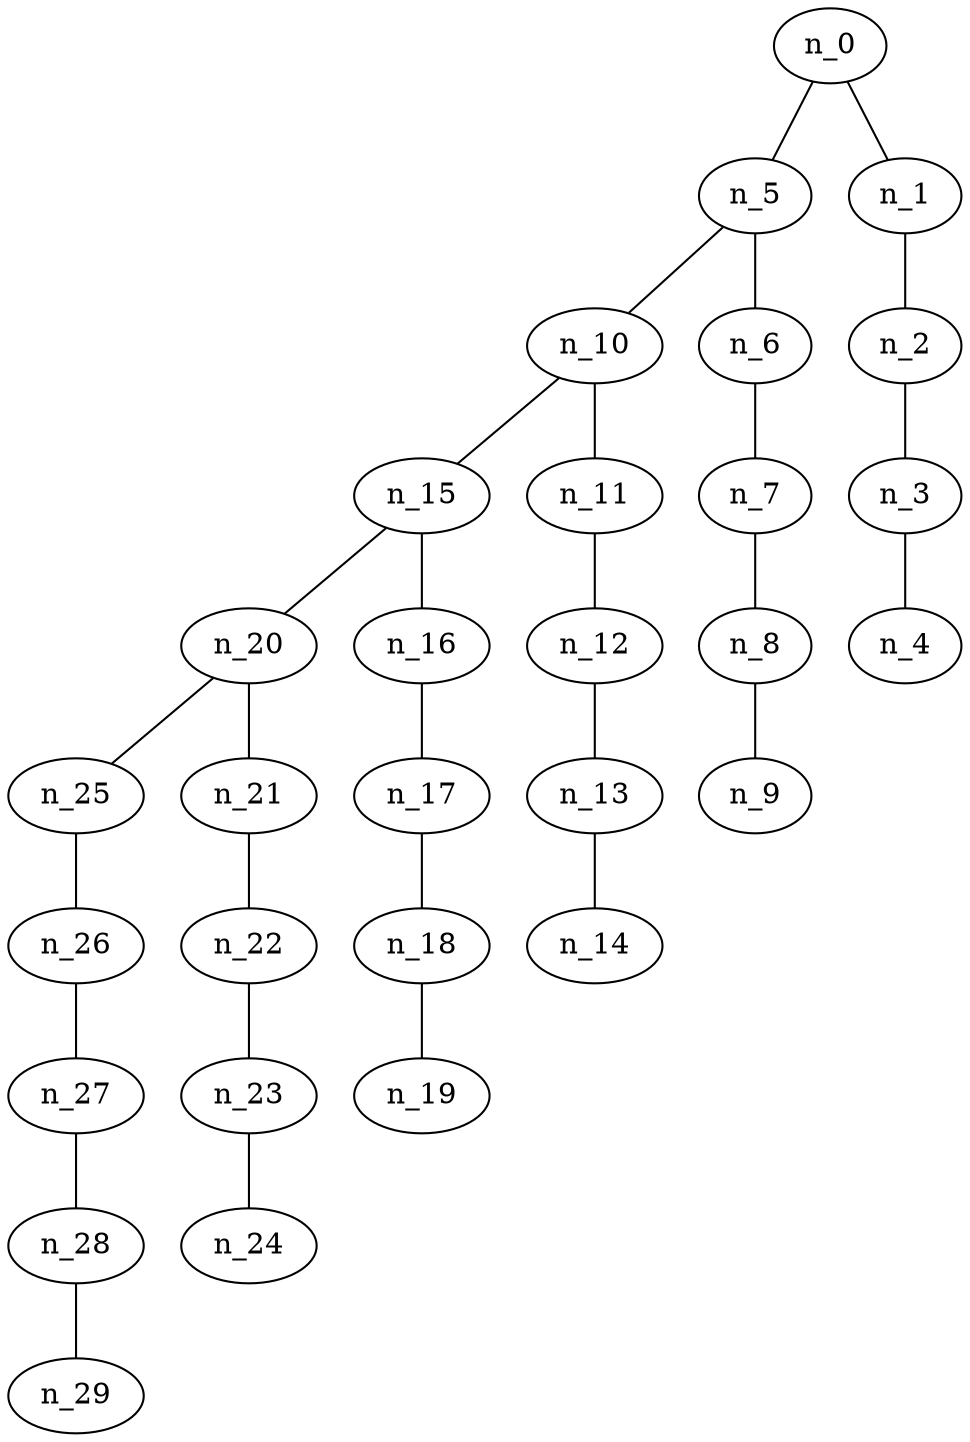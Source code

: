 graph grafoMalla_6_5_BFS  {
n_0;
n_5;
n_1;
n_10;
n_6;
n_2;
n_15;
n_11;
n_7;
n_3;
n_20;
n_16;
n_12;
n_8;
n_4;
n_25;
n_21;
n_17;
n_13;
n_9;
n_26;
n_22;
n_18;
n_14;
n_27;
n_23;
n_19;
n_28;
n_24;
n_29;
n_0 -- n_5;
n_0 -- n_1;
n_5 -- n_10;
n_5 -- n_6;
n_1 -- n_2;
n_10 -- n_15;
n_10 -- n_11;
n_6 -- n_7;
n_2 -- n_3;
n_15 -- n_20;
n_15 -- n_16;
n_11 -- n_12;
n_7 -- n_8;
n_3 -- n_4;
n_20 -- n_25;
n_20 -- n_21;
n_16 -- n_17;
n_12 -- n_13;
n_8 -- n_9;
n_25 -- n_26;
n_21 -- n_22;
n_17 -- n_18;
n_13 -- n_14;
n_26 -- n_27;
n_22 -- n_23;
n_18 -- n_19;
n_27 -- n_28;
n_23 -- n_24;
n_28 -- n_29;
}